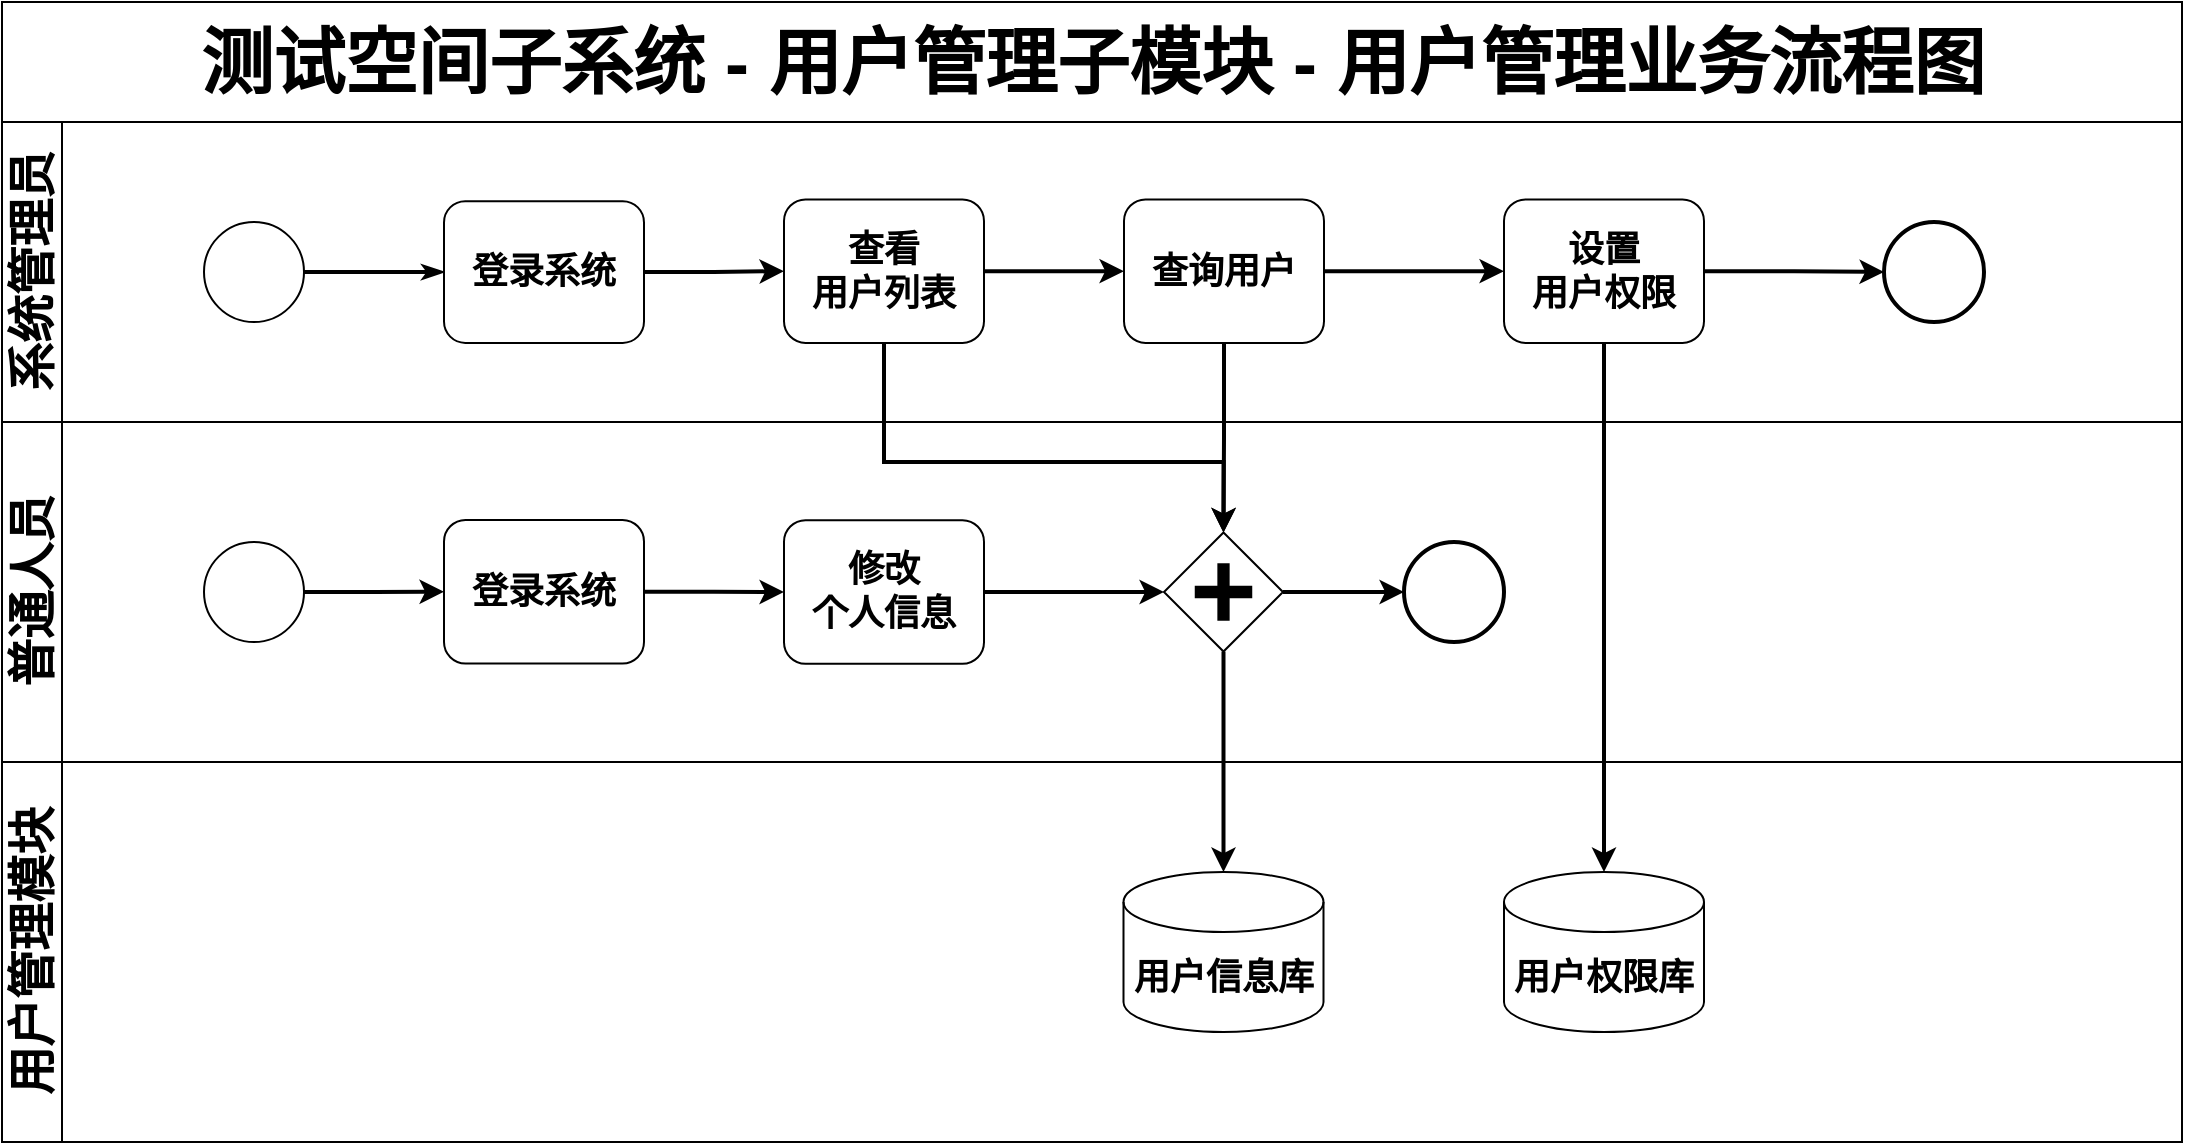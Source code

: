 <mxfile version="15.4.0" type="device"><diagram name="Page-1" id="c7488fd3-1785-93aa-aadb-54a6760d102a"><mxGraphModel dx="1209" dy="801" grid="1" gridSize="10" guides="1" tooltips="1" connect="1" arrows="1" fold="1" page="1" pageScale="1" pageWidth="1169" pageHeight="827" background="none" math="0" shadow="0"><root><mxCell id="0"/><mxCell id="1" parent="0"/><mxCell id="2b4e8129b02d487f-1" value="&lt;span style=&quot;font-family: &amp;#34;helvetica&amp;#34;&quot;&gt;&lt;font style=&quot;font-size: 36px&quot;&gt;测试空间子系统 - 用户管理子模块 - 用户管理业务流程图&lt;/font&gt;&lt;/span&gt;" style="swimlane;html=1;childLayout=stackLayout;horizontal=1;startSize=60;horizontalStack=0;rounded=0;shadow=0;labelBackgroundColor=none;strokeWidth=1;fontFamily=Verdana;fontSize=8;align=center;" parent="1" vertex="1"><mxGeometry x="39" y="60" width="1090" height="570" as="geometry"/></mxCell><mxCell id="2b4e8129b02d487f-2" value="&lt;font style=&quot;font-size: 24px&quot;&gt;系统管理员&lt;/font&gt;" style="swimlane;html=1;startSize=30;horizontal=0;" parent="2b4e8129b02d487f-1" vertex="1"><mxGeometry y="60" width="1090" height="150" as="geometry"><mxRectangle y="20" width="680" height="20" as="alternateBounds"/></mxGeometry></mxCell><mxCell id="2b4e8129b02d487f-18" style="edgeStyle=orthogonalEdgeStyle;rounded=0;html=1;labelBackgroundColor=none;startArrow=none;startFill=0;startSize=5;endArrow=classicThin;endFill=1;endSize=5;jettySize=auto;orthogonalLoop=1;strokeWidth=2;fontFamily=Verdana;fontSize=8" parent="2b4e8129b02d487f-2" source="2b4e8129b02d487f-5" target="2b4e8129b02d487f-6" edge="1"><mxGeometry relative="1" as="geometry"/></mxCell><mxCell id="2b4e8129b02d487f-5" value="" style="ellipse;whiteSpace=wrap;html=1;rounded=0;shadow=0;labelBackgroundColor=none;strokeWidth=1;fontFamily=Verdana;fontSize=8;align=center;" parent="2b4e8129b02d487f-2" vertex="1"><mxGeometry x="101" y="50" width="50" height="50" as="geometry"/></mxCell><mxCell id="dWfks0AczZSSq-YhKpoJ-34" style="edgeStyle=orthogonalEdgeStyle;rounded=0;orthogonalLoop=1;jettySize=auto;html=1;exitX=1;exitY=0.5;exitDx=0;exitDy=0;entryX=0;entryY=0.5;entryDx=0;entryDy=0;strokeWidth=2;" edge="1" parent="2b4e8129b02d487f-2" source="2b4e8129b02d487f-6" target="IXR4rPP8eI_KipWpYIWv-1"><mxGeometry relative="1" as="geometry"/></mxCell><mxCell id="2b4e8129b02d487f-6" value="&lt;span style=&quot;font-size: 18px&quot;&gt;&lt;b&gt;登录系统&lt;br&gt;&lt;/b&gt;&lt;/span&gt;" style="rounded=1;whiteSpace=wrap;html=1;shadow=0;labelBackgroundColor=none;strokeWidth=1;fontFamily=Verdana;fontSize=8;align=center;" parent="2b4e8129b02d487f-2" vertex="1"><mxGeometry x="221" y="39.57" width="100" height="70.87" as="geometry"/></mxCell><mxCell id="ok1EJl8owcNoyn2rm1Uu-10" value="" style="ellipse;whiteSpace=wrap;html=1;rounded=0;shadow=0;labelBackgroundColor=none;strokeWidth=2;fontFamily=Verdana;fontSize=8;align=center;" parent="2b4e8129b02d487f-2" vertex="1"><mxGeometry x="941" y="50" width="50" height="50" as="geometry"/></mxCell><mxCell id="dWfks0AczZSSq-YhKpoJ-35" style="edgeStyle=orthogonalEdgeStyle;rounded=0;orthogonalLoop=1;jettySize=auto;html=1;exitX=1;exitY=0.5;exitDx=0;exitDy=0;strokeWidth=2;" edge="1" parent="2b4e8129b02d487f-2" source="IXR4rPP8eI_KipWpYIWv-1" target="dWfks0AczZSSq-YhKpoJ-31"><mxGeometry relative="1" as="geometry"/></mxCell><mxCell id="IXR4rPP8eI_KipWpYIWv-1" value="&lt;span style=&quot;font-size: 18px&quot;&gt;&lt;b&gt;查看&lt;br&gt;用户列表&lt;br&gt;&lt;/b&gt;&lt;/span&gt;" style="rounded=1;whiteSpace=wrap;html=1;shadow=0;labelBackgroundColor=none;strokeWidth=1;fontFamily=Verdana;fontSize=8;align=center;" parent="2b4e8129b02d487f-2" vertex="1"><mxGeometry x="391" y="38.69" width="100" height="71.75" as="geometry"/></mxCell><mxCell id="dWfks0AczZSSq-YhKpoJ-36" style="edgeStyle=orthogonalEdgeStyle;rounded=0;orthogonalLoop=1;jettySize=auto;html=1;exitX=1;exitY=0.5;exitDx=0;exitDy=0;strokeWidth=2;" edge="1" parent="2b4e8129b02d487f-2" source="dWfks0AczZSSq-YhKpoJ-31" target="dWfks0AczZSSq-YhKpoJ-32"><mxGeometry relative="1" as="geometry"/></mxCell><mxCell id="dWfks0AczZSSq-YhKpoJ-31" value="&lt;span style=&quot;font-size: 18px&quot;&gt;&lt;b&gt;查询用户&lt;br&gt;&lt;/b&gt;&lt;/span&gt;" style="rounded=1;whiteSpace=wrap;html=1;shadow=0;labelBackgroundColor=none;strokeWidth=1;fontFamily=Verdana;fontSize=8;align=center;" vertex="1" parent="2b4e8129b02d487f-2"><mxGeometry x="561" y="38.69" width="100" height="71.75" as="geometry"/></mxCell><mxCell id="dWfks0AczZSSq-YhKpoJ-37" style="edgeStyle=orthogonalEdgeStyle;rounded=0;orthogonalLoop=1;jettySize=auto;html=1;exitX=1;exitY=0.5;exitDx=0;exitDy=0;strokeWidth=2;" edge="1" parent="2b4e8129b02d487f-2" source="dWfks0AczZSSq-YhKpoJ-32" target="ok1EJl8owcNoyn2rm1Uu-10"><mxGeometry relative="1" as="geometry"/></mxCell><mxCell id="dWfks0AczZSSq-YhKpoJ-32" value="&lt;span style=&quot;font-size: 18px&quot;&gt;&lt;b&gt;设置&lt;br&gt;用户权限&lt;br&gt;&lt;/b&gt;&lt;/span&gt;" style="rounded=1;whiteSpace=wrap;html=1;shadow=0;labelBackgroundColor=none;strokeWidth=1;fontFamily=Verdana;fontSize=8;align=center;" vertex="1" parent="2b4e8129b02d487f-2"><mxGeometry x="751" y="38.69" width="100" height="71.75" as="geometry"/></mxCell><mxCell id="2b4e8129b02d487f-3" value="&lt;font style=&quot;font-size: 24px&quot;&gt;普通人员&lt;/font&gt;" style="swimlane;html=1;startSize=30;horizontal=0;" parent="2b4e8129b02d487f-1" vertex="1"><mxGeometry y="210" width="1090" height="170" as="geometry"/></mxCell><mxCell id="C1qFAyrEHweJqCCOYsjd-1" style="edgeStyle=orthogonalEdgeStyle;rounded=0;orthogonalLoop=1;jettySize=auto;html=1;exitX=1;exitY=0.5;exitDx=0;exitDy=0;entryX=0;entryY=0.5;entryDx=0;entryDy=0;strokeWidth=2;" parent="2b4e8129b02d487f-3" source="zCbduPKmyNDGT3lew_uM-1" target="zCbduPKmyNDGT3lew_uM-13" edge="1"><mxGeometry relative="1" as="geometry"/></mxCell><mxCell id="zCbduPKmyNDGT3lew_uM-1" value="" style="ellipse;whiteSpace=wrap;html=1;rounded=0;shadow=0;labelBackgroundColor=none;strokeWidth=1;fontFamily=Verdana;fontSize=8;align=center;" parent="2b4e8129b02d487f-3" vertex="1"><mxGeometry x="101" y="59.99" width="50" height="50" as="geometry"/></mxCell><mxCell id="IXR4rPP8eI_KipWpYIWv-4" style="edgeStyle=orthogonalEdgeStyle;rounded=0;orthogonalLoop=1;jettySize=auto;html=1;exitX=1;exitY=0.5;exitDx=0;exitDy=0;entryX=0;entryY=0.5;entryDx=0;entryDy=0;strokeWidth=2;" parent="2b4e8129b02d487f-3" source="zCbduPKmyNDGT3lew_uM-13" edge="1"><mxGeometry relative="1" as="geometry"><mxPoint x="391" y="84.985" as="targetPoint"/></mxGeometry></mxCell><mxCell id="zCbduPKmyNDGT3lew_uM-13" value="&lt;span style=&quot;font-size: 18px&quot;&gt;&lt;b&gt;登录系统&lt;br&gt;&lt;/b&gt;&lt;/span&gt;" style="rounded=1;whiteSpace=wrap;html=1;shadow=0;labelBackgroundColor=none;strokeWidth=1;fontFamily=Verdana;fontSize=8;align=center;" parent="2b4e8129b02d487f-3" vertex="1"><mxGeometry x="221" y="49.0" width="100" height="71.75" as="geometry"/></mxCell><mxCell id="zCbduPKmyNDGT3lew_uM-16" value="" style="ellipse;whiteSpace=wrap;html=1;rounded=0;shadow=0;labelBackgroundColor=none;strokeWidth=2;fontFamily=Verdana;fontSize=8;align=center;" parent="2b4e8129b02d487f-3" vertex="1"><mxGeometry x="701" y="60.0" width="50" height="50" as="geometry"/></mxCell><mxCell id="dWfks0AczZSSq-YhKpoJ-41" style="edgeStyle=orthogonalEdgeStyle;rounded=0;orthogonalLoop=1;jettySize=auto;html=1;exitX=1;exitY=0.5;exitDx=0;exitDy=0;entryX=0;entryY=0.5;entryDx=0;entryDy=0;strokeWidth=2;" edge="1" parent="2b4e8129b02d487f-3" source="dWfks0AczZSSq-YhKpoJ-33" target="dWfks0AczZSSq-YhKpoJ-38"><mxGeometry relative="1" as="geometry"/></mxCell><mxCell id="dWfks0AczZSSq-YhKpoJ-33" value="&lt;span style=&quot;font-size: 18px&quot;&gt;&lt;b&gt;修改&lt;br&gt;个人信息&lt;br&gt;&lt;/b&gt;&lt;/span&gt;" style="rounded=1;whiteSpace=wrap;html=1;shadow=0;labelBackgroundColor=none;strokeWidth=1;fontFamily=Verdana;fontSize=8;align=center;" vertex="1" parent="2b4e8129b02d487f-3"><mxGeometry x="391" y="49.12" width="100" height="71.75" as="geometry"/></mxCell><mxCell id="dWfks0AczZSSq-YhKpoJ-44" style="edgeStyle=orthogonalEdgeStyle;rounded=0;orthogonalLoop=1;jettySize=auto;html=1;exitX=1;exitY=0.5;exitDx=0;exitDy=0;entryX=0;entryY=0.5;entryDx=0;entryDy=0;strokeWidth=2;" edge="1" parent="2b4e8129b02d487f-3" source="dWfks0AczZSSq-YhKpoJ-38" target="zCbduPKmyNDGT3lew_uM-16"><mxGeometry relative="1" as="geometry"/></mxCell><mxCell id="dWfks0AczZSSq-YhKpoJ-38" value="" style="shape=mxgraph.bpmn.shape;html=1;verticalLabelPosition=bottom;labelBackgroundColor=#ffffff;verticalAlign=top;perimeter=rhombusPerimeter;background=gateway;outline=none;symbol=parallelGw;rounded=1;shadow=0;strokeWidth=1;fontFamily=Verdana;fontSize=8;align=center;" vertex="1" parent="2b4e8129b02d487f-3"><mxGeometry x="581" y="55.25" width="59.5" height="59.5" as="geometry"/></mxCell><mxCell id="2b4e8129b02d487f-4" value="&lt;font style=&quot;font-size: 24px&quot;&gt;用户管理模块&lt;/font&gt;" style="swimlane;html=1;startSize=30;horizontal=0;" parent="2b4e8129b02d487f-1" vertex="1"><mxGeometry y="380" width="1090" height="190" as="geometry"/></mxCell><mxCell id="vXqobdOyYV7f5jVYi2hU-1" value="&lt;span style=&quot;font-size: 18px&quot;&gt;&lt;b&gt;用户信息库&lt;/b&gt;&lt;/span&gt;" style="shape=cylinder3;whiteSpace=wrap;html=1;boundedLbl=1;backgroundOutline=1;size=15;" parent="2b4e8129b02d487f-4" vertex="1"><mxGeometry x="560.75" y="55" width="100" height="80" as="geometry"/></mxCell><mxCell id="dWfks0AczZSSq-YhKpoJ-30" value="&lt;span style=&quot;font-size: 18px&quot;&gt;&lt;b&gt;用户权限库&lt;/b&gt;&lt;/span&gt;" style="shape=cylinder3;whiteSpace=wrap;html=1;boundedLbl=1;backgroundOutline=1;size=15;" vertex="1" parent="2b4e8129b02d487f-4"><mxGeometry x="751" y="55" width="100" height="80" as="geometry"/></mxCell><mxCell id="dWfks0AczZSSq-YhKpoJ-39" style="edgeStyle=orthogonalEdgeStyle;rounded=0;orthogonalLoop=1;jettySize=auto;html=1;exitX=0.5;exitY=1;exitDx=0;exitDy=0;entryX=0.5;entryY=0;entryDx=0;entryDy=0;strokeWidth=2;" edge="1" parent="2b4e8129b02d487f-1" source="IXR4rPP8eI_KipWpYIWv-1" target="dWfks0AczZSSq-YhKpoJ-38"><mxGeometry relative="1" as="geometry"><Array as="points"><mxPoint x="441" y="230"/><mxPoint x="611" y="230"/></Array></mxGeometry></mxCell><mxCell id="dWfks0AczZSSq-YhKpoJ-40" style="edgeStyle=orthogonalEdgeStyle;rounded=0;orthogonalLoop=1;jettySize=auto;html=1;exitX=0.5;exitY=1;exitDx=0;exitDy=0;strokeWidth=2;entryX=0.5;entryY=0;entryDx=0;entryDy=0;" edge="1" parent="2b4e8129b02d487f-1" source="dWfks0AczZSSq-YhKpoJ-31" target="dWfks0AczZSSq-YhKpoJ-38"><mxGeometry relative="1" as="geometry"><mxPoint x="611" y="260" as="targetPoint"/></mxGeometry></mxCell><mxCell id="dWfks0AczZSSq-YhKpoJ-42" style="edgeStyle=orthogonalEdgeStyle;rounded=0;orthogonalLoop=1;jettySize=auto;html=1;exitX=0.5;exitY=1;exitDx=0;exitDy=0;strokeWidth=2;" edge="1" parent="2b4e8129b02d487f-1" source="dWfks0AczZSSq-YhKpoJ-38" target="vXqobdOyYV7f5jVYi2hU-1"><mxGeometry relative="1" as="geometry"/></mxCell><mxCell id="dWfks0AczZSSq-YhKpoJ-43" style="edgeStyle=orthogonalEdgeStyle;rounded=0;orthogonalLoop=1;jettySize=auto;html=1;exitX=0.5;exitY=1;exitDx=0;exitDy=0;entryX=0.5;entryY=0;entryDx=0;entryDy=0;entryPerimeter=0;strokeWidth=2;" edge="1" parent="2b4e8129b02d487f-1" source="dWfks0AczZSSq-YhKpoJ-32" target="dWfks0AczZSSq-YhKpoJ-30"><mxGeometry relative="1" as="geometry"/></mxCell></root></mxGraphModel></diagram></mxfile>